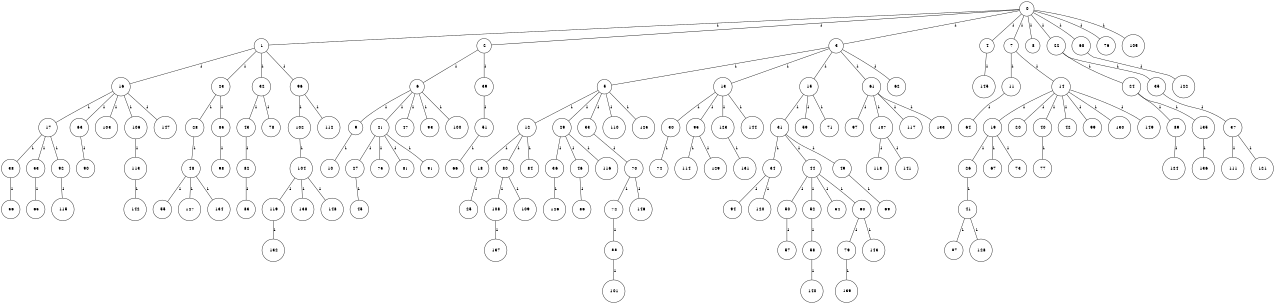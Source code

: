 graph G {
size="8.5,11;"
ratio = "expand;"
fixedsize="true;"
overlap="scale;"
node[shape=circle,width=.12,hight=.12,fontsize=12]
edge[fontsize=12]

0[label=" 0" color=black, pos="1.0889482,1.4582844!"];
1[label=" 1" color=black, pos="2.5545889,2.1341787!"];
2[label=" 2" color=black, pos="0.56382837,2.2187713!"];
3[label=" 3" color=black, pos="1.8223765,2.0443981!"];
4[label=" 4" color=black, pos="0.4347569,2.8102087!"];
5[label=" 5" color=black, pos="2.9242592,0.31442564!"];
6[label=" 6" color=black, pos="1.7511938,0.57052101!"];
7[label=" 7" color=black, pos="1.9723901,2.003064!"];
8[label=" 8" color=black, pos="0.71975319,1.3620156!"];
9[label=" 9" color=black, pos="1.6537467,0.93747246!"];
10[label=" 10" color=black, pos="2.8753317,1.6646168!"];
11[label=" 11" color=black, pos="1.0687552,2.3097451!"];
12[label=" 12" color=black, pos="2.6356183,2.1651961!"];
13[label=" 13" color=black, pos="1.0408331,2.8781971!"];
14[label=" 14" color=black, pos="2.3587621,0.7778745!"];
15[label=" 15" color=black, pos="1.5750014,0.39249051!"];
16[label=" 16" color=black, pos="0.24228687,1.5690967!"];
17[label=" 17" color=black, pos="0.25070037,0.11360863!"];
18[label=" 18" color=black, pos="2.6628129,0.82374036!"];
19[label=" 19" color=black, pos="1.4872403,1.2350802!"];
20[label=" 20" color=black, pos="0.25343916,0.68273602!"];
21[label=" 21" color=black, pos="0.87989804,2.0862991!"];
22[label=" 22" color=black, pos="0.0096512572,0.5698123!"];
23[label=" 23" color=black, pos="1.6451121,1.8794073!"];
24[label=" 24" color=black, pos="0.71680891,0.7834325!"];
25[label=" 25" color=black, pos="0.95507318,1.0935414!"];
26[label=" 26" color=black, pos="2.6752666,2.3494541!"];
27[label=" 27" color=black, pos="0.050767177,0.28536543!"];
28[label=" 28" color=black, pos="0.98481061,2.5984786!"];
29[label=" 29" color=black, pos="1.5290346,2.1033688!"];
30[label=" 30" color=black, pos="1.5489513,0.12333853!"];
31[label=" 31" color=black, pos="2.6354839,1.0814623!"];
32[label=" 32" color=black, pos="0.45124986,0.31980206!"];
33[label=" 33" color=black, pos="0.76193589,2.0242091!"];
34[label=" 34" color=black, pos="2.3306252,0.59970932!"];
35[label=" 35" color=black, pos="1.9581976,0.6855987!"];
36[label=" 36" color=black, pos="1.8531762,1.8077168!"];
37[label=" 37" color=black, pos="2.968855,0.92089663!"];
38[label=" 38" color=black, pos="2.5842667,2.7118695!"];
39[label=" 39" color=black, pos="2.046981,0.5720433!"];
40[label=" 40" color=black, pos="0.65822658,2.9045539!"];
41[label=" 41" color=black, pos="0.30518881,0.85736493!"];
42[label=" 42" color=black, pos="0.30242623,0.017206373!"];
43[label=" 43" color=black, pos="1.342149,2.203632!"];
44[label=" 44" color=black, pos="2.9868824,0.577536!"];
45[label=" 45" color=black, pos="2.9224344,0.47354353!"];
46[label=" 46" color=black, pos="2.5426678,2.7264515!"];
47[label=" 47" color=black, pos="1.9787449,0.087879645!"];
48[label=" 48" color=black, pos="1.1903402,2.0571339!"];
49[label=" 49" color=black, pos="2.9211965,0.13134302!"];
50[label=" 50" color=black, pos="1.3715731,0.48424655!"];
51[label=" 51" color=black, pos="1.8513545,2.9090473!"];
52[label=" 52" color=black, pos="1.6992273,2.7939741!"];
53[label=" 53" color=black, pos="2.985016,0.12836265!"];
54[label=" 54" color=black, pos="2.4529307,1.1173326!"];
55[label=" 55" color=black, pos="1.153309,2.0686471!"];
56[label=" 56" color=black, pos="2.1976457,0.83917826!"];
57[label=" 57" color=black, pos="1.0402799,0.34246503!"];
58[label=" 58" color=black, pos="0.11907068,2.1255752!"];
59[label=" 59" color=black, pos="1.5145901,0.80866198!"];
60[label=" 60" color=black, pos="1.5212058,2.835479!"];
61[label=" 61" color=black, pos="2.8701538,0.033905571!"];
62[label=" 62" color=black, pos="1.8186559,2.7547602!"];
63[label=" 63" color=black, pos="0.35645032,0.31561413!"];
64[label=" 64" color=black, pos="1.9491883,2.6729383!"];
65[label=" 65" color=black, pos="2.1253137,0.40132129!"];
66[label=" 66" color=black, pos="1.8421149,0.21480952!"];
67[label=" 67" color=black, pos="0.56151897,0.57052239!"];
68[label=" 68" color=black, pos="1.6261076,0.58894661!"];
69[label=" 69" color=black, pos="0.36984305,0.81934597!"];
70[label=" 70" color=black, pos="2.7740903,2.1604638!"];
71[label=" 71" color=black, pos="2.3975134,0.68463669!"];
72[label=" 72" color=black, pos="2.6308703,0.33617001!"];
73[label=" 73" color=black, pos="0.37297838,2.0005684!"];
74[label=" 74" color=black, pos="1.2643878,2.5717983!"];
75[label=" 75" color=black, pos="2.2388494,0.90863153!"];
76[label=" 76" color=black, pos="0.54832213,2.3612184!"];
77[label=" 77" color=black, pos="2.1204303,2.1066641!"];
78[label=" 78" color=black, pos="0.75467055,2.0250613!"];
79[label=" 79" color=black, pos="0.74320581,0.49888573!"];
80[label=" 80" color=black, pos="0.067272987,1.1302601!"];
81[label=" 81" color=black, pos="2.572547,1.6553447!"];
82[label=" 82" color=black, pos="2.3462064,2.6628415!"];
83[label=" 83" color=black, pos="1.3694638,1.4500128!"];
84[label=" 84" color=black, pos="1.0690512,0.83595109!"];
85[label=" 85" color=black, pos="2.9917956,2.0840022!"];
86[label=" 86" color=black, pos="1.2097431,0.89865013!"];
87[label=" 87" color=black, pos="1.8187614,1.327025!"];
88[label=" 88" color=black, pos="0.23259159,1.3262858!"];
89[label=" 89" color=black, pos="1.5881137,0.64207342!"];
90[label=" 90" color=black, pos="2.2087735,2.5193758!"];
91[label=" 91" color=black, pos="0.876388,0.49602317!"];
92[label=" 92" color=black, pos="2.7806198,0.13492074!"];
93[label=" 93" color=black, pos="2.2745895,0.51888156!"];
94[label=" 94" color=black, pos="2.3279864,2.4372814!"];
95[label=" 95" color=black, pos="1.8150676,1.0327822!"];
96[label=" 96" color=black, pos="2.2215916,2.8527978!"];
97[label=" 97" color=black, pos="0.34069841,0.74402534!"];
98[label=" 98" color=black, pos="2.7997861,1.1277092!"];
99[label=" 99" color=black, pos="2.2327897,1.6216133!"];
100[label=" 100" color=black, pos="0.95570659,2.7858249!"];
101[label=" 101" color=black, pos="0.975457,1.7146286!"];
102[label=" 102" color=black, pos="2.7222382,2.4501911!"];
103[label=" 103" color=black, pos="2.9162164,1.5849649!"];
104[label=" 104" color=black, pos="1.8420413,1.9475133!"];
105[label=" 105" color=black, pos="2.9326339,2.7322116!"];
106[label=" 106" color=black, pos="1.9549398,1.4085941!"];
107[label=" 107" color=black, pos="1.4836531,1.2011391!"];
108[label=" 108" color=black, pos="1.7867416,2.6696557!"];
109[label=" 109" color=black, pos="1.2916705,1.0656419!"];
110[label=" 110" color=black, pos="0.53619429,2.5512145!"];
111[label=" 111" color=black, pos="1.9988064,2.5902188!"];
112[label=" 112" color=black, pos="1.573942,2.0235874!"];
113[label=" 113" color=black, pos="2.2292708,2.2389959!"];
114[label=" 114" color=black, pos="0.61571975,1.3719402!"];
115[label=" 115" color=black, pos="2.6777975,0.53873252!"];
116[label=" 116" color=black, pos="1.5600433,2.2267377!"];
117[label=" 117" color=black, pos="0.59267254,1.8656226!"];
118[label=" 118" color=black, pos="1.8082127,0.58127756!"];
119[label=" 119" color=black, pos="1.5530165,0.64786682!"];
120[label=" 120" color=black, pos="1.7092285,1.6335344!"];
121[label=" 121" color=black, pos="1.4272532,1.1227099!"];
122[label=" 122" color=black, pos="1.5201203,1.1423458!"];
123[label=" 123" color=black, pos="2.0677294,1.662457!"];
124[label=" 124" color=black, pos="2.8894665,1.4794866!"];
125[label=" 125" color=black, pos="2.1815743,0.61100591!"];
126[label=" 126" color=black, pos="0.76194624,0.79680614!"];
127[label=" 127" color=black, pos="0.36377981,2.4419212!"];
128[label=" 128" color=black, pos="0.11612718,1.0115076!"];
129[label=" 129" color=black, pos="0.94798587,1.5863533!"];
130[label=" 130" color=black, pos="2.6288676,0.66602408!"];
131[label=" 131" color=black, pos="2.4097774,1.3243696!"];
132[label=" 132" color=black, pos="0.21767573,0.78138302!"];
133[label=" 133" color=black, pos="0.14896537,0.38903704!"];
134[label=" 134" color=black, pos="1.5846724,2.2258743!"];
135[label=" 135" color=black, pos="2.6305161,2.0214605!"];
136[label=" 136" color=black, pos="1.7432511,2.2900237!"];
137[label=" 137" color=black, pos="1.1671855,2.1593431!"];
138[label=" 138" color=black, pos="1.6050761,1.49265!"];
139[label=" 139" color=black, pos="0.15384827,1.3140974!"];
140[label=" 140" color=black, pos="1.6208758,2.770774!"];
141[label=" 141" color=black, pos="0.48786938,0.68075282!"];
142[label=" 142" color=black, pos="0.34565423,1.020994!"];
143[label=" 143" color=black, pos="0.57442259,1.7228137!"];
144[label=" 144" color=black, pos="0.075422557,2.0089106!"];
145[label=" 145" color=black, pos="1.8892144,0.038661148!"];
146[label=" 146" color=black, pos="1.9936209,2.509144!"];
147[label=" 147" color=black, pos="2.3483308,1.5189932!"];
148[label=" 148" color=black, pos="2.9187219,2.7390479!"];
149[label=" 149" color=black, pos="1.4495783,1.479133!"];
0--1[label="1"]
0--2[label="1"]
0--3[label="1"]
0--4[label="1"]
0--7[label="1"]
0--8[label="1"]
0--22[label="1"]
0--68[label="1"]
0--76[label="1"]
0--105[label="1"]
1--16[label="1"]
1--23[label="1"]
1--32[label="1"]
1--96[label="1"]
2--6[label="1"]
2--39[label="1"]
3--5[label="1"]
3--13[label="1"]
3--15[label="1"]
3--61[label="1"]
3--62[label="1"]
4--145[label="1"]
5--12[label="1"]
5--29[label="1"]
5--33[label="1"]
5--110[label="1"]
5--125[label="1"]
6--9[label="1"]
6--21[label="1"]
6--47[label="1"]
6--93[label="1"]
6--100[label="1"]
7--11[label="1"]
7--14[label="1"]
9--10[label="1"]
11--64[label="1"]
12--18[label="1"]
12--80[label="1"]
12--84[label="1"]
13--30[label="1"]
13--95[label="1"]
13--123[label="1"]
13--144[label="1"]
14--19[label="1"]
14--20[label="1"]
14--40[label="1"]
14--42[label="1"]
14--99[label="1"]
14--130[label="1"]
14--149[label="1"]
15--31[label="1"]
15--59[label="1"]
15--71[label="1"]
16--17[label="1"]
16--63[label="1"]
16--103[label="1"]
16--106[label="1"]
16--147[label="1"]
17--38[label="1"]
17--53[label="1"]
17--92[label="1"]
18--25[label="1"]
19--26[label="1"]
19--67[label="1"]
19--73[label="1"]
21--27[label="1"]
21--75[label="1"]
21--81[label="1"]
21--91[label="1"]
22--24[label="1"]
22--35[label="1"]
23--28[label="1"]
23--85[label="1"]
24--89[label="1"]
24--135[label="1"]
26--41[label="1"]
27--45[label="1"]
28--48[label="1"]
29--36[label="1"]
29--46[label="1"]
29--116[label="1"]
30--74[label="1"]
31--34[label="1"]
31--44[label="1"]
31--49[label="1"]
32--43[label="1"]
32--78[label="1"]
33--70[label="1"]
34--94[label="1"]
34--120[label="1"]
35--37[label="1"]
36--126[label="1"]
37--111[label="1"]
37--121[label="1"]
38--56[label="1"]
39--51[label="1"]
40--77[label="1"]
41--87[label="1"]
41--128[label="1"]
43--82[label="1"]
44--50[label="1"]
44--52[label="1"]
44--54[label="1"]
44--60[label="1"]
46--86[label="1"]
48--55[label="1"]
48--127[label="1"]
48--134[label="1"]
49--69[label="1"]
50--57[label="1"]
51--66[label="1"]
52--58[label="1"]
53--65[label="1"]
58--140[label="1"]
60--79[label="1"]
60--143[label="1"]
61--97[label="1"]
61--107[label="1"]
61--117[label="1"]
61--133[label="1"]
63--90[label="1"]
68--122[label="1"]
70--72[label="1"]
70--146[label="1"]
72--88[label="1"]
79--139[label="1"]
80--108[label="1"]
80--109[label="1"]
82--83[label="1"]
85--98[label="1"]
88--101[label="1"]
89--124[label="1"]
92--115[label="1"]
95--114[label="1"]
95--129[label="1"]
96--102[label="1"]
96--112[label="1"]
102--104[label="1"]
104--119[label="1"]
104--138[label="1"]
104--148[label="1"]
106--113[label="1"]
107--118[label="1"]
107--141[label="1"]
108--137[label="1"]
113--142[label="1"]
119--132[label="1"]
123--131[label="1"]
135--136[label="1"]

}
